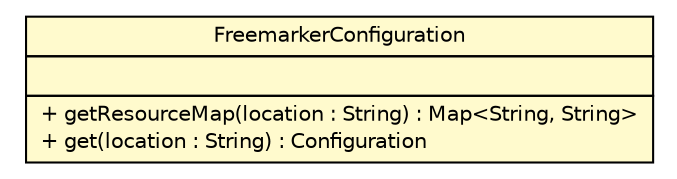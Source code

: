 #!/usr/local/bin/dot
#
# Class diagram 
# Generated by UMLGraph version R5_6 (http://www.umlgraph.org/)
#

digraph G {
	edge [fontname="Helvetica",fontsize=10,labelfontname="Helvetica",labelfontsize=10];
	node [fontname="Helvetica",fontsize=10,shape=plaintext];
	nodesep=0.25;
	ranksep=0.5;
	// com.github.mkolisnyk.cucumber.reporting.utils.helpers.FreemarkerConfiguration
	c8837 [label=<<table title="com.github.mkolisnyk.cucumber.reporting.utils.helpers.FreemarkerConfiguration" border="0" cellborder="1" cellspacing="0" cellpadding="2" port="p" bgcolor="lemonChiffon" href="./FreemarkerConfiguration.html">
		<tr><td><table border="0" cellspacing="0" cellpadding="1">
<tr><td align="center" balign="center"> FreemarkerConfiguration </td></tr>
		</table></td></tr>
		<tr><td><table border="0" cellspacing="0" cellpadding="1">
<tr><td align="left" balign="left">  </td></tr>
		</table></td></tr>
		<tr><td><table border="0" cellspacing="0" cellpadding="1">
<tr><td align="left" balign="left"> + getResourceMap(location : String) : Map&lt;String, String&gt; </td></tr>
<tr><td align="left" balign="left"> + get(location : String) : Configuration </td></tr>
		</table></td></tr>
		</table>>, URL="./FreemarkerConfiguration.html", fontname="Helvetica", fontcolor="black", fontsize=10.0];
}

